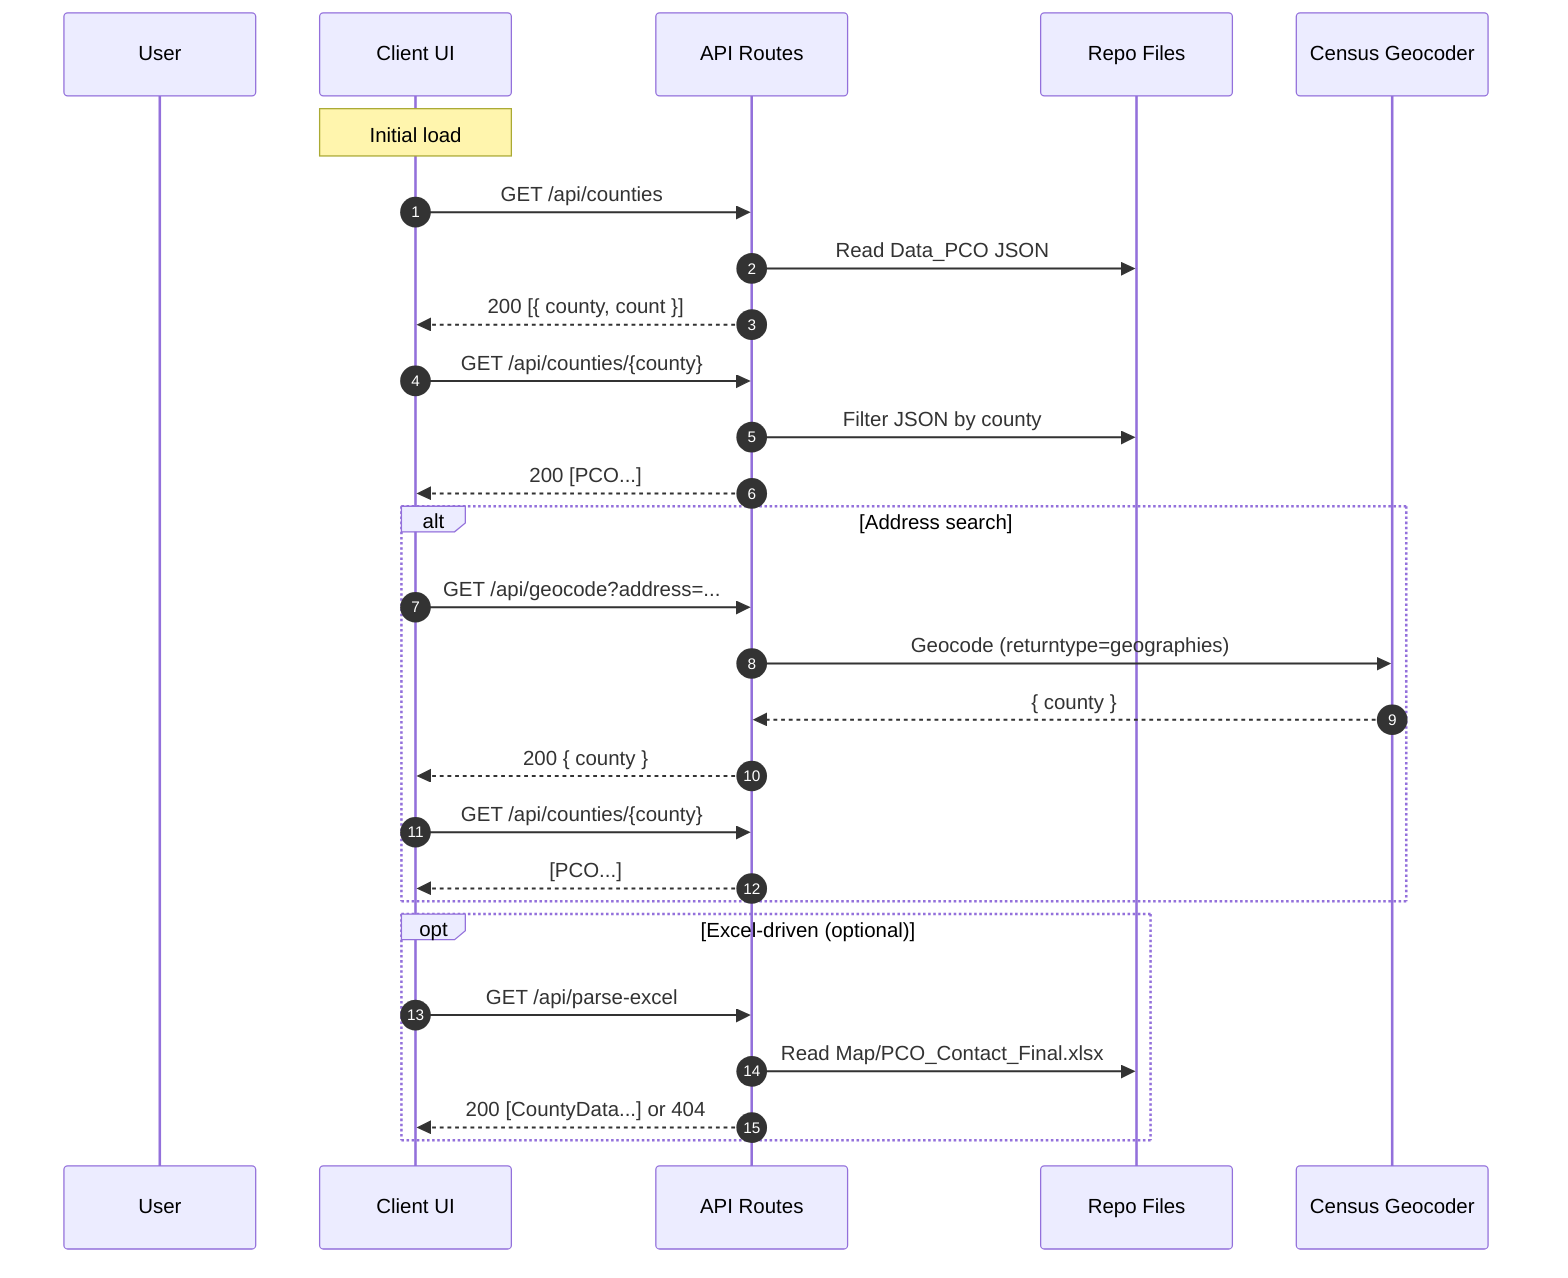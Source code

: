 sequenceDiagram
autonumber
participant U as User
participant FE as Client UI
participant API as API Routes
participant FS as Repo Files
participant GEO as Census Geocoder
Note over FE: Initial load
FE->>API: GET /api/counties
API->>FS: Read Data_PCO JSON
API-->>FE: 200 [{ county, count }]
FE->>API: GET /api/counties/{county}
API->>FS: Filter JSON by county
API-->>FE: 200 [PCO...]
alt Address search
FE->>API: GET /api/geocode?address=...
API->>GEO: Geocode (returntype=geographies)
GEO-->>API: { county }
API-->>FE: 200 { county }
FE->>API: GET /api/counties/{county}
API-->>FE: [PCO...]
end
opt Excel-driven (optional)
FE->>API: GET /api/parse-excel
API->>FS: Read Map/PCO_Contact_Final.xlsx
API-->>FE: 200 [CountyData...] or 404
end